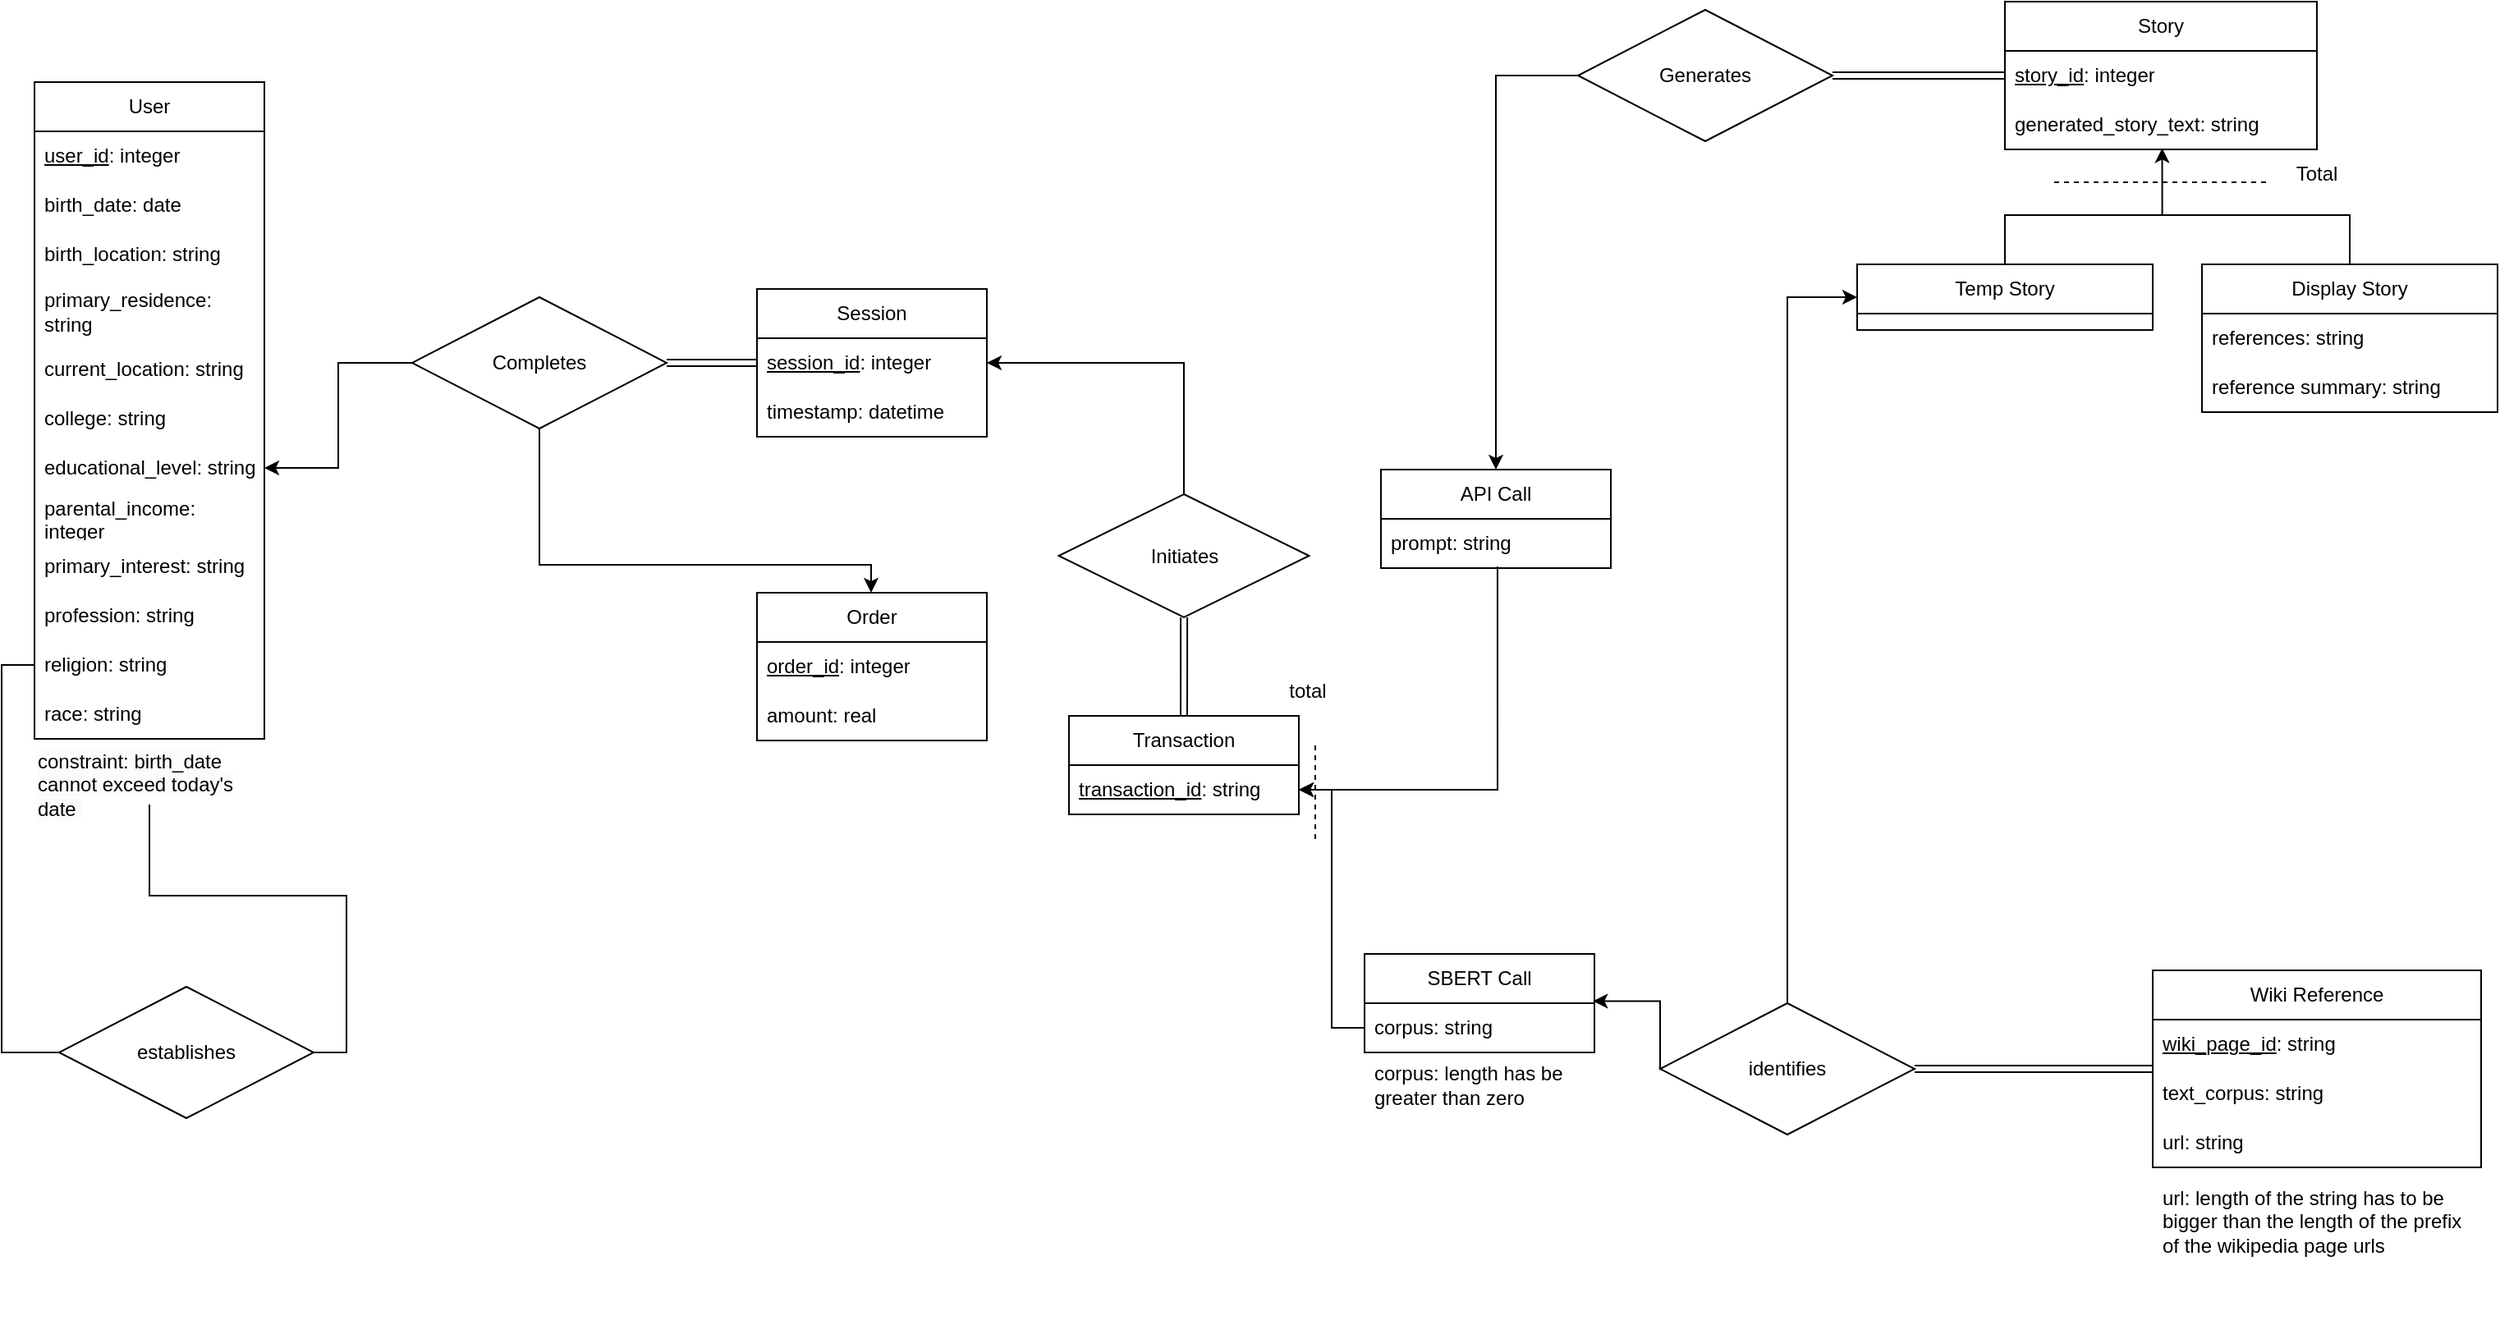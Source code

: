 <mxfile version="24.7.16">
  <diagram name="Page-1" id="QqypAmSVwoRFTV60dapY">
    <mxGraphModel dx="1158" dy="735" grid="1" gridSize="10" guides="1" tooltips="1" connect="1" arrows="1" fold="1" page="1" pageScale="1" pageWidth="850" pageHeight="1100" math="0" shadow="0">
      <root>
        <mxCell id="0" />
        <mxCell id="1" parent="0" />
        <mxCell id="4PjpEs8UU0IrZiODhAVp-5" value="Session" style="swimlane;fontStyle=0;childLayout=stackLayout;horizontal=1;startSize=30;horizontalStack=0;resizeParent=1;resizeParentMax=0;resizeLast=0;collapsible=1;marginBottom=0;whiteSpace=wrap;html=1;" parent="1" vertex="1">
          <mxGeometry x="540" y="245" width="140" height="90" as="geometry" />
        </mxCell>
        <mxCell id="4PjpEs8UU0IrZiODhAVp-6" value="&lt;u&gt;session_id&lt;/u&gt;: integer" style="text;strokeColor=none;fillColor=none;align=left;verticalAlign=middle;spacingLeft=4;spacingRight=4;overflow=hidden;points=[[0,0.5],[1,0.5]];portConstraint=eastwest;rotatable=0;whiteSpace=wrap;html=1;" parent="4PjpEs8UU0IrZiODhAVp-5" vertex="1">
          <mxGeometry y="30" width="140" height="30" as="geometry" />
        </mxCell>
        <mxCell id="4PjpEs8UU0IrZiODhAVp-8" value="timestamp: datetime" style="text;strokeColor=none;fillColor=none;align=left;verticalAlign=middle;spacingLeft=4;spacingRight=4;overflow=hidden;points=[[0,0.5],[1,0.5]];portConstraint=eastwest;rotatable=0;whiteSpace=wrap;html=1;" parent="4PjpEs8UU0IrZiODhAVp-5" vertex="1">
          <mxGeometry y="60" width="140" height="30" as="geometry" />
        </mxCell>
        <mxCell id="4PjpEs8UU0IrZiODhAVp-14" value="Order" style="swimlane;fontStyle=0;childLayout=stackLayout;horizontal=1;startSize=30;horizontalStack=0;resizeParent=1;resizeParentMax=0;resizeLast=0;collapsible=1;marginBottom=0;whiteSpace=wrap;html=1;" parent="1" vertex="1">
          <mxGeometry x="540" y="430" width="140" height="90" as="geometry" />
        </mxCell>
        <mxCell id="4PjpEs8UU0IrZiODhAVp-15" value="&lt;u&gt;order_id&lt;/u&gt;: integer" style="text;strokeColor=none;fillColor=none;align=left;verticalAlign=middle;spacingLeft=4;spacingRight=4;overflow=hidden;points=[[0,0.5],[1,0.5]];portConstraint=eastwest;rotatable=0;whiteSpace=wrap;html=1;" parent="4PjpEs8UU0IrZiODhAVp-14" vertex="1">
          <mxGeometry y="30" width="140" height="30" as="geometry" />
        </mxCell>
        <mxCell id="4PjpEs8UU0IrZiODhAVp-16" value="amount: real" style="text;strokeColor=none;fillColor=none;align=left;verticalAlign=middle;spacingLeft=4;spacingRight=4;overflow=hidden;points=[[0,0.5],[1,0.5]];portConstraint=eastwest;rotatable=0;whiteSpace=wrap;html=1;" parent="4PjpEs8UU0IrZiODhAVp-14" vertex="1">
          <mxGeometry y="60" width="140" height="30" as="geometry" />
        </mxCell>
        <mxCell id="4PjpEs8UU0IrZiODhAVp-23" value="Story" style="swimlane;fontStyle=0;childLayout=stackLayout;horizontal=1;startSize=30;horizontalStack=0;resizeParent=1;resizeParentMax=0;resizeLast=0;collapsible=1;marginBottom=0;whiteSpace=wrap;html=1;" parent="1" vertex="1">
          <mxGeometry x="1300" y="70" width="190" height="90" as="geometry" />
        </mxCell>
        <mxCell id="4PjpEs8UU0IrZiODhAVp-25" value="&lt;u&gt;story_id&lt;/u&gt;: integer" style="text;strokeColor=none;fillColor=none;align=left;verticalAlign=middle;spacingLeft=4;spacingRight=4;overflow=hidden;points=[[0,0.5],[1,0.5]];portConstraint=eastwest;rotatable=0;whiteSpace=wrap;html=1;" parent="4PjpEs8UU0IrZiODhAVp-23" vertex="1">
          <mxGeometry y="30" width="190" height="30" as="geometry" />
        </mxCell>
        <mxCell id="4PjpEs8UU0IrZiODhAVp-114" value="generated_story_text: string" style="text;strokeColor=none;fillColor=none;align=left;verticalAlign=middle;spacingLeft=4;spacingRight=4;overflow=hidden;points=[[0,0.5],[1,0.5]];portConstraint=eastwest;rotatable=0;whiteSpace=wrap;html=1;" parent="4PjpEs8UU0IrZiODhAVp-23" vertex="1">
          <mxGeometry y="60" width="190" height="30" as="geometry" />
        </mxCell>
        <mxCell id="HNZjRyxz7ARNzgIqMJ-2-4" style="edgeStyle=orthogonalEdgeStyle;rounded=0;orthogonalLoop=1;jettySize=auto;html=1;exitX=0;exitY=0.5;exitDx=0;exitDy=0;entryX=1;entryY=0.5;entryDx=0;entryDy=0;" parent="1" source="4PjpEs8UU0IrZiODhAVp-45" target="4PjpEs8UU0IrZiODhAVp-34" edge="1">
          <mxGeometry relative="1" as="geometry" />
        </mxCell>
        <mxCell id="4PjpEs8UU0IrZiODhAVp-45" value="Completes" style="rhombus;whiteSpace=wrap;html=1;" parent="1" vertex="1">
          <mxGeometry x="330" y="250" width="155" height="80" as="geometry" />
        </mxCell>
        <mxCell id="4PjpEs8UU0IrZiODhAVp-62" value="Temp Story" style="swimlane;fontStyle=0;childLayout=stackLayout;horizontal=1;startSize=30;horizontalStack=0;resizeParent=1;resizeParentMax=0;resizeLast=0;collapsible=1;marginBottom=0;whiteSpace=wrap;html=1;" parent="1" vertex="1">
          <mxGeometry x="1210" y="230" width="180" height="40" as="geometry" />
        </mxCell>
        <mxCell id="4PjpEs8UU0IrZiODhAVp-66" value="Display Story" style="swimlane;fontStyle=0;childLayout=stackLayout;horizontal=1;startSize=30;horizontalStack=0;resizeParent=1;resizeParentMax=0;resizeLast=0;collapsible=1;marginBottom=0;whiteSpace=wrap;html=1;" parent="1" vertex="1">
          <mxGeometry x="1420" y="230" width="180" height="90" as="geometry" />
        </mxCell>
        <mxCell id="4PjpEs8UU0IrZiODhAVp-111" value="references: string" style="text;strokeColor=none;fillColor=none;align=left;verticalAlign=middle;spacingLeft=4;spacingRight=4;overflow=hidden;points=[[0,0.5],[1,0.5]];portConstraint=eastwest;rotatable=0;whiteSpace=wrap;html=1;" parent="4PjpEs8UU0IrZiODhAVp-66" vertex="1">
          <mxGeometry y="30" width="180" height="30" as="geometry" />
        </mxCell>
        <mxCell id="4PjpEs8UU0IrZiODhAVp-112" value="reference summary: string" style="text;strokeColor=none;fillColor=none;align=left;verticalAlign=middle;spacingLeft=4;spacingRight=4;overflow=hidden;points=[[0,0.5],[1,0.5]];portConstraint=eastwest;rotatable=0;whiteSpace=wrap;html=1;" parent="4PjpEs8UU0IrZiODhAVp-66" vertex="1">
          <mxGeometry y="60" width="180" height="30" as="geometry" />
        </mxCell>
        <mxCell id="4PjpEs8UU0IrZiODhAVp-76" style="edgeStyle=orthogonalEdgeStyle;rounded=0;orthogonalLoop=1;jettySize=auto;html=1;exitX=1;exitY=0.5;exitDx=0;exitDy=0;shape=link;" parent="1" source="4PjpEs8UU0IrZiODhAVp-74" target="4PjpEs8UU0IrZiODhAVp-25" edge="1">
          <mxGeometry relative="1" as="geometry" />
        </mxCell>
        <mxCell id="4PjpEs8UU0IrZiODhAVp-74" value="Generates" style="rhombus;whiteSpace=wrap;html=1;" parent="1" vertex="1">
          <mxGeometry x="1040" y="75" width="155" height="80" as="geometry" />
        </mxCell>
        <mxCell id="4PjpEs8UU0IrZiODhAVp-75" style="edgeStyle=orthogonalEdgeStyle;rounded=0;orthogonalLoop=1;jettySize=auto;html=1;exitX=0.5;exitY=0;exitDx=0;exitDy=0;entryX=0;entryY=0.5;entryDx=0;entryDy=0;startArrow=classic;startFill=1;endArrow=none;endFill=0;" parent="1" source="4PjpEs8UU0IrZiODhAVp-80" target="4PjpEs8UU0IrZiODhAVp-74" edge="1">
          <mxGeometry relative="1" as="geometry">
            <mxPoint x="1060" y="400" as="sourcePoint" />
          </mxGeometry>
        </mxCell>
        <mxCell id="4PjpEs8UU0IrZiODhAVp-80" value="API Call" style="swimlane;fontStyle=0;childLayout=stackLayout;horizontal=1;startSize=30;horizontalStack=0;resizeParent=1;resizeParentMax=0;resizeLast=0;collapsible=1;marginBottom=0;whiteSpace=wrap;html=1;" parent="1" vertex="1">
          <mxGeometry x="920" y="355" width="140" height="60" as="geometry" />
        </mxCell>
        <mxCell id="4PjpEs8UU0IrZiODhAVp-82" value="prompt: string" style="text;strokeColor=none;fillColor=none;align=left;verticalAlign=middle;spacingLeft=4;spacingRight=4;overflow=hidden;points=[[0,0.5],[1,0.5]];portConstraint=eastwest;rotatable=0;whiteSpace=wrap;html=1;" parent="4PjpEs8UU0IrZiODhAVp-80" vertex="1">
          <mxGeometry y="30" width="140" height="30" as="geometry" />
        </mxCell>
        <mxCell id="4PjpEs8UU0IrZiODhAVp-123" style="edgeStyle=orthogonalEdgeStyle;rounded=0;orthogonalLoop=1;jettySize=auto;html=1;shape=link;" parent="1" source="4PjpEs8UU0IrZiODhAVp-85" target="4PjpEs8UU0IrZiODhAVp-118" edge="1">
          <mxGeometry relative="1" as="geometry" />
        </mxCell>
        <mxCell id="4PjpEs8UU0IrZiODhAVp-124" style="edgeStyle=orthogonalEdgeStyle;rounded=0;orthogonalLoop=1;jettySize=auto;html=1;exitX=0.5;exitY=0;exitDx=0;exitDy=0;entryX=1;entryY=0.5;entryDx=0;entryDy=0;" parent="1" source="4PjpEs8UU0IrZiODhAVp-85" target="4PjpEs8UU0IrZiODhAVp-6" edge="1">
          <mxGeometry relative="1" as="geometry">
            <mxPoint x="723.199" y="282.78" as="targetPoint" />
          </mxGeometry>
        </mxCell>
        <mxCell id="4PjpEs8UU0IrZiODhAVp-85" value="Initiates" style="rhombus;whiteSpace=wrap;html=1;" parent="1" vertex="1">
          <mxGeometry x="723.75" y="370" width="152.5" height="75" as="geometry" />
        </mxCell>
        <mxCell id="4PjpEs8UU0IrZiODhAVp-100" style="edgeStyle=orthogonalEdgeStyle;rounded=0;orthogonalLoop=1;jettySize=auto;html=1;exitX=0.5;exitY=0;exitDx=0;exitDy=0;entryX=0;entryY=0.5;entryDx=0;entryDy=0;" parent="1" source="4PjpEs8UU0IrZiODhAVp-99" target="4PjpEs8UU0IrZiODhAVp-62" edge="1">
          <mxGeometry relative="1" as="geometry">
            <mxPoint x="1200" y="235" as="targetPoint" />
          </mxGeometry>
        </mxCell>
        <mxCell id="4PjpEs8UU0IrZiODhAVp-106" style="edgeStyle=orthogonalEdgeStyle;rounded=0;orthogonalLoop=1;jettySize=auto;html=1;exitX=1;exitY=0.5;exitDx=0;exitDy=0;shape=link;" parent="1" source="4PjpEs8UU0IrZiODhAVp-99" target="4PjpEs8UU0IrZiODhAVp-19" edge="1">
          <mxGeometry relative="1" as="geometry">
            <Array as="points">
              <mxPoint x="1320" y="720" />
              <mxPoint x="1320" y="720" />
            </Array>
          </mxGeometry>
        </mxCell>
        <mxCell id="4PjpEs8UU0IrZiODhAVp-99" value="identifies" style="rhombus;whiteSpace=wrap;html=1;" parent="1" vertex="1">
          <mxGeometry x="1090" y="680" width="155" height="80" as="geometry" />
        </mxCell>
        <mxCell id="4PjpEs8UU0IrZiODhAVp-104" style="edgeStyle=orthogonalEdgeStyle;rounded=0;orthogonalLoop=1;jettySize=auto;html=1;exitX=0;exitY=0.5;exitDx=0;exitDy=0;entryX=0.994;entryY=-0.043;entryDx=0;entryDy=0;entryPerimeter=0;" parent="1" source="4PjpEs8UU0IrZiODhAVp-99" target="4PjpEs8UU0IrZiODhAVp-97" edge="1">
          <mxGeometry relative="1" as="geometry">
            <Array as="points">
              <mxPoint x="1090" y="679" />
            </Array>
          </mxGeometry>
        </mxCell>
        <mxCell id="4PjpEs8UU0IrZiODhAVp-118" value="Transaction" style="swimlane;fontStyle=0;childLayout=stackLayout;horizontal=1;startSize=30;horizontalStack=0;resizeParent=1;resizeParentMax=0;resizeLast=0;collapsible=1;marginBottom=0;whiteSpace=wrap;html=1;" parent="1" vertex="1">
          <mxGeometry x="730" y="505" width="140" height="60" as="geometry" />
        </mxCell>
        <mxCell id="4PjpEs8UU0IrZiODhAVp-119" value="&lt;u&gt;transaction_id&lt;/u&gt;: string" style="text;strokeColor=none;fillColor=none;align=left;verticalAlign=middle;spacingLeft=4;spacingRight=4;overflow=hidden;points=[[0,0.5],[1,0.5]];portConstraint=eastwest;rotatable=0;whiteSpace=wrap;html=1;" parent="4PjpEs8UU0IrZiODhAVp-118" vertex="1">
          <mxGeometry y="30" width="140" height="30" as="geometry" />
        </mxCell>
        <mxCell id="4PjpEs8UU0IrZiODhAVp-126" style="edgeStyle=orthogonalEdgeStyle;rounded=0;orthogonalLoop=1;jettySize=auto;html=1;entryX=0.504;entryY=0.974;entryDx=0;entryDy=0;entryPerimeter=0;" parent="1" source="4PjpEs8UU0IrZiODhAVp-66" target="4PjpEs8UU0IrZiODhAVp-114" edge="1">
          <mxGeometry relative="1" as="geometry">
            <Array as="points">
              <mxPoint x="1510" y="200" />
              <mxPoint x="1396" y="200" />
            </Array>
          </mxGeometry>
        </mxCell>
        <mxCell id="4PjpEs8UU0IrZiODhAVp-127" value="" style="group" parent="1" vertex="1" connectable="0">
          <mxGeometry x="1390" y="660" width="200" height="215" as="geometry" />
        </mxCell>
        <mxCell id="4PjpEs8UU0IrZiODhAVp-19" value="Wiki Reference" style="swimlane;fontStyle=0;childLayout=stackLayout;horizontal=1;startSize=30;horizontalStack=0;resizeParent=1;resizeParentMax=0;resizeLast=0;collapsible=1;marginBottom=0;whiteSpace=wrap;html=1;" parent="4PjpEs8UU0IrZiODhAVp-127" vertex="1">
          <mxGeometry width="200" height="120" as="geometry" />
        </mxCell>
        <mxCell id="4PjpEs8UU0IrZiODhAVp-20" value="&lt;u&gt;wiki_page_id&lt;/u&gt;: string" style="text;strokeColor=none;fillColor=none;align=left;verticalAlign=middle;spacingLeft=4;spacingRight=4;overflow=hidden;points=[[0,0.5],[1,0.5]];portConstraint=eastwest;rotatable=0;whiteSpace=wrap;html=1;" parent="4PjpEs8UU0IrZiODhAVp-19" vertex="1">
          <mxGeometry y="30" width="200" height="30" as="geometry" />
        </mxCell>
        <mxCell id="4PjpEs8UU0IrZiODhAVp-21" value="text_corpus: string" style="text;strokeColor=none;fillColor=none;align=left;verticalAlign=middle;spacingLeft=4;spacingRight=4;overflow=hidden;points=[[0,0.5],[1,0.5]];portConstraint=eastwest;rotatable=0;whiteSpace=wrap;html=1;" parent="4PjpEs8UU0IrZiODhAVp-19" vertex="1">
          <mxGeometry y="60" width="200" height="30" as="geometry" />
        </mxCell>
        <mxCell id="4PjpEs8UU0IrZiODhAVp-22" value="url: string" style="text;strokeColor=none;fillColor=none;align=left;verticalAlign=middle;spacingLeft=4;spacingRight=4;overflow=hidden;points=[[0,0.5],[1,0.5]];portConstraint=eastwest;rotatable=0;whiteSpace=wrap;html=1;" parent="4PjpEs8UU0IrZiODhAVp-19" vertex="1">
          <mxGeometry y="90" width="200" height="30" as="geometry" />
        </mxCell>
        <mxCell id="4PjpEs8UU0IrZiODhAVp-115" value="url: length of the string has to be bigger than the length of the prefix of the wikipedia page urls" style="text;strokeColor=none;fillColor=none;align=left;verticalAlign=middle;spacingLeft=4;spacingRight=4;overflow=hidden;points=[[0,0.5],[1,0.5]];portConstraint=eastwest;rotatable=0;whiteSpace=wrap;html=1;" parent="4PjpEs8UU0IrZiODhAVp-127" vertex="1">
          <mxGeometry y="120" width="200" height="65" as="geometry" />
        </mxCell>
        <mxCell id="4PjpEs8UU0IrZiODhAVp-128" value="" style="group" parent="1" vertex="1" connectable="0">
          <mxGeometry x="910" y="650" width="140" height="155" as="geometry" />
        </mxCell>
        <mxCell id="4PjpEs8UU0IrZiODhAVp-95" value="SBERT Call" style="swimlane;fontStyle=0;childLayout=stackLayout;horizontal=1;startSize=30;horizontalStack=0;resizeParent=1;resizeParentMax=0;resizeLast=0;collapsible=1;marginBottom=0;whiteSpace=wrap;html=1;" parent="4PjpEs8UU0IrZiODhAVp-128" vertex="1">
          <mxGeometry width="140" height="60" as="geometry" />
        </mxCell>
        <mxCell id="4PjpEs8UU0IrZiODhAVp-97" value="corpus: string" style="text;strokeColor=none;fillColor=none;align=left;verticalAlign=middle;spacingLeft=4;spacingRight=4;overflow=hidden;points=[[0,0.5],[1,0.5]];portConstraint=eastwest;rotatable=0;whiteSpace=wrap;html=1;" parent="4PjpEs8UU0IrZiODhAVp-95" vertex="1">
          <mxGeometry y="30" width="140" height="30" as="geometry" />
        </mxCell>
        <mxCell id="3HgNUxf4xAOzRMvEtiia-1" value="corpus: length has be greater than zero" style="text;strokeColor=none;fillColor=none;align=left;verticalAlign=middle;spacingLeft=4;spacingRight=4;overflow=hidden;points=[[0,0.5],[1,0.5]];portConstraint=eastwest;rotatable=0;whiteSpace=wrap;html=1;" parent="4PjpEs8UU0IrZiODhAVp-128" vertex="1">
          <mxGeometry y="60" width="140" height="40" as="geometry" />
        </mxCell>
        <mxCell id="4PjpEs8UU0IrZiODhAVp-129" style="edgeStyle=orthogonalEdgeStyle;rounded=0;orthogonalLoop=1;jettySize=auto;html=1;exitX=0.507;exitY=0.967;exitDx=0;exitDy=0;entryX=1;entryY=0.5;entryDx=0;entryDy=0;exitPerimeter=0;" parent="1" source="4PjpEs8UU0IrZiODhAVp-82" target="4PjpEs8UU0IrZiODhAVp-119" edge="1">
          <mxGeometry relative="1" as="geometry">
            <mxPoint x="920" y="400" as="sourcePoint" />
          </mxGeometry>
        </mxCell>
        <mxCell id="4PjpEs8UU0IrZiODhAVp-130" style="edgeStyle=orthogonalEdgeStyle;rounded=0;orthogonalLoop=1;jettySize=auto;html=1;exitX=0;exitY=0.5;exitDx=0;exitDy=0;entryX=1;entryY=0.5;entryDx=0;entryDy=0;" parent="1" target="4PjpEs8UU0IrZiODhAVp-119" edge="1">
          <mxGeometry relative="1" as="geometry">
            <Array as="points">
              <mxPoint x="890" y="695" />
              <mxPoint x="890" y="550" />
            </Array>
            <mxPoint x="910" y="695" as="sourcePoint" />
          </mxGeometry>
        </mxCell>
        <mxCell id="4PjpEs8UU0IrZiODhAVp-134" style="edgeStyle=orthogonalEdgeStyle;rounded=0;orthogonalLoop=1;jettySize=auto;html=1;exitX=0;exitY=0.5;exitDx=0;exitDy=0;entryX=0;entryY=0.5;entryDx=0;entryDy=0;endArrow=none;endFill=0;" parent="1" source="4PjpEs8UU0IrZiODhAVp-131" target="4PjpEs8UU0IrZiODhAVp-38" edge="1">
          <mxGeometry relative="1" as="geometry" />
        </mxCell>
        <mxCell id="4PjpEs8UU0IrZiODhAVp-131" value="establishes" style="rhombus;whiteSpace=wrap;html=1;" parent="1" vertex="1">
          <mxGeometry x="115" y="670" width="155" height="80" as="geometry" />
        </mxCell>
        <mxCell id="4PjpEs8UU0IrZiODhAVp-132" value="" style="group" parent="1" vertex="1" connectable="0">
          <mxGeometry x="100" y="119" width="140" height="431" as="geometry" />
        </mxCell>
        <mxCell id="4PjpEs8UU0IrZiODhAVp-10" value="User" style="swimlane;fontStyle=0;childLayout=stackLayout;horizontal=1;startSize=30;horizontalStack=0;resizeParent=1;resizeParentMax=0;resizeLast=0;collapsible=1;marginBottom=0;whiteSpace=wrap;html=1;" parent="4PjpEs8UU0IrZiODhAVp-132" vertex="1">
          <mxGeometry width="140" height="400" as="geometry" />
        </mxCell>
        <mxCell id="4PjpEs8UU0IrZiODhAVp-11" value="&lt;u&gt;user_id&lt;/u&gt;: integer" style="text;strokeColor=none;fillColor=none;align=left;verticalAlign=middle;spacingLeft=4;spacingRight=4;overflow=hidden;points=[[0,0.5],[1,0.5]];portConstraint=eastwest;rotatable=0;whiteSpace=wrap;html=1;" parent="4PjpEs8UU0IrZiODhAVp-10" vertex="1">
          <mxGeometry y="30" width="140" height="30" as="geometry" />
        </mxCell>
        <mxCell id="4PjpEs8UU0IrZiODhAVp-12" value="birth_date: date&amp;nbsp;" style="text;strokeColor=none;fillColor=none;align=left;verticalAlign=middle;spacingLeft=4;spacingRight=4;overflow=hidden;points=[[0,0.5],[1,0.5]];portConstraint=eastwest;rotatable=0;whiteSpace=wrap;html=1;" parent="4PjpEs8UU0IrZiODhAVp-10" vertex="1">
          <mxGeometry y="60" width="140" height="30" as="geometry" />
        </mxCell>
        <mxCell id="4PjpEs8UU0IrZiODhAVp-13" value="birth_location: string" style="text;strokeColor=none;fillColor=none;align=left;verticalAlign=middle;spacingLeft=4;spacingRight=4;overflow=hidden;points=[[0,0.5],[1,0.5]];portConstraint=eastwest;rotatable=0;whiteSpace=wrap;html=1;" parent="4PjpEs8UU0IrZiODhAVp-10" vertex="1">
          <mxGeometry y="90" width="140" height="30" as="geometry" />
        </mxCell>
        <mxCell id="4PjpEs8UU0IrZiODhAVp-31" value="primary_residence: string" style="text;strokeColor=none;fillColor=none;align=left;verticalAlign=middle;spacingLeft=4;spacingRight=4;overflow=hidden;points=[[0,0.5],[1,0.5]];portConstraint=eastwest;rotatable=0;whiteSpace=wrap;html=1;" parent="4PjpEs8UU0IrZiODhAVp-10" vertex="1">
          <mxGeometry y="120" width="140" height="40" as="geometry" />
        </mxCell>
        <mxCell id="4PjpEs8UU0IrZiODhAVp-32" value="current_location: string" style="text;strokeColor=none;fillColor=none;align=left;verticalAlign=middle;spacingLeft=4;spacingRight=4;overflow=hidden;points=[[0,0.5],[1,0.5]];portConstraint=eastwest;rotatable=0;whiteSpace=wrap;html=1;" parent="4PjpEs8UU0IrZiODhAVp-10" vertex="1">
          <mxGeometry y="160" width="140" height="30" as="geometry" />
        </mxCell>
        <mxCell id="4PjpEs8UU0IrZiODhAVp-33" value="college: string" style="text;strokeColor=none;fillColor=none;align=left;verticalAlign=middle;spacingLeft=4;spacingRight=4;overflow=hidden;points=[[0,0.5],[1,0.5]];portConstraint=eastwest;rotatable=0;whiteSpace=wrap;html=1;" parent="4PjpEs8UU0IrZiODhAVp-10" vertex="1">
          <mxGeometry y="190" width="140" height="30" as="geometry" />
        </mxCell>
        <mxCell id="4PjpEs8UU0IrZiODhAVp-34" value="educational_level: string" style="text;strokeColor=none;fillColor=none;align=left;verticalAlign=middle;spacingLeft=4;spacingRight=4;overflow=hidden;points=[[0,0.5],[1,0.5]];portConstraint=eastwest;rotatable=0;whiteSpace=wrap;html=1;" parent="4PjpEs8UU0IrZiODhAVp-10" vertex="1">
          <mxGeometry y="220" width="140" height="30" as="geometry" />
        </mxCell>
        <mxCell id="4PjpEs8UU0IrZiODhAVp-35" value="parental_income: integer" style="text;strokeColor=none;fillColor=none;align=left;verticalAlign=middle;spacingLeft=4;spacingRight=4;overflow=hidden;points=[[0,0.5],[1,0.5]];portConstraint=eastwest;rotatable=0;whiteSpace=wrap;html=1;" parent="4PjpEs8UU0IrZiODhAVp-10" vertex="1">
          <mxGeometry y="250" width="140" height="30" as="geometry" />
        </mxCell>
        <mxCell id="4PjpEs8UU0IrZiODhAVp-36" value="primary_interest: string" style="text;strokeColor=none;fillColor=none;align=left;verticalAlign=middle;spacingLeft=4;spacingRight=4;overflow=hidden;points=[[0,0.5],[1,0.5]];portConstraint=eastwest;rotatable=0;whiteSpace=wrap;html=1;" parent="4PjpEs8UU0IrZiODhAVp-10" vertex="1">
          <mxGeometry y="280" width="140" height="30" as="geometry" />
        </mxCell>
        <mxCell id="4PjpEs8UU0IrZiODhAVp-37" value="profession: string" style="text;strokeColor=none;fillColor=none;align=left;verticalAlign=middle;spacingLeft=4;spacingRight=4;overflow=hidden;points=[[0,0.5],[1,0.5]];portConstraint=eastwest;rotatable=0;whiteSpace=wrap;html=1;" parent="4PjpEs8UU0IrZiODhAVp-10" vertex="1">
          <mxGeometry y="310" width="140" height="30" as="geometry" />
        </mxCell>
        <mxCell id="4PjpEs8UU0IrZiODhAVp-38" value="religion: string" style="text;strokeColor=none;fillColor=none;align=left;verticalAlign=middle;spacingLeft=4;spacingRight=4;overflow=hidden;points=[[0,0.5],[1,0.5]];portConstraint=eastwest;rotatable=0;whiteSpace=wrap;html=1;" parent="4PjpEs8UU0IrZiODhAVp-10" vertex="1">
          <mxGeometry y="340" width="140" height="30" as="geometry" />
        </mxCell>
        <mxCell id="4PjpEs8UU0IrZiODhAVp-39" value="race: string" style="text;strokeColor=none;fillColor=none;align=left;verticalAlign=middle;spacingLeft=4;spacingRight=4;overflow=hidden;points=[[0,0.5],[1,0.5]];portConstraint=eastwest;rotatable=0;whiteSpace=wrap;html=1;" parent="4PjpEs8UU0IrZiODhAVp-10" vertex="1">
          <mxGeometry y="370" width="140" height="30" as="geometry" />
        </mxCell>
        <mxCell id="4PjpEs8UU0IrZiODhAVp-113" value="&lt;span style=&quot;color: rgb(0, 0, 0); font-family: Helvetica; font-size: 12px; font-style: normal; font-variant-ligatures: normal; font-variant-caps: normal; font-weight: 400; letter-spacing: normal; orphans: 2; text-align: left; text-indent: 0px; text-transform: none; widows: 2; word-spacing: 0px; -webkit-text-stroke-width: 0px; white-space: normal; background-color: rgb(251, 251, 251); text-decoration-thickness: initial; text-decoration-style: initial; text-decoration-color: initial; display: inline !important; float: none;&quot;&gt;constraint: birth_date cannot exceed today&#39;s date&amp;nbsp;&lt;/span&gt;" style="text;whiteSpace=wrap;html=1;" parent="4PjpEs8UU0IrZiODhAVp-132" vertex="1">
          <mxGeometry y="400" width="140" height="40" as="geometry" />
        </mxCell>
        <mxCell id="4PjpEs8UU0IrZiODhAVp-133" style="edgeStyle=orthogonalEdgeStyle;rounded=0;orthogonalLoop=1;jettySize=auto;html=1;entryX=1;entryY=0.5;entryDx=0;entryDy=0;endArrow=none;endFill=0;" parent="1" source="4PjpEs8UU0IrZiODhAVp-113" target="4PjpEs8UU0IrZiODhAVp-131" edge="1">
          <mxGeometry relative="1" as="geometry" />
        </mxCell>
        <mxCell id="MUsphGuOdu-jn4XWuw0r-2" value="" style="endArrow=none;dashed=1;html=1;rounded=0;" parent="1" edge="1">
          <mxGeometry width="50" height="50" relative="1" as="geometry">
            <mxPoint x="880" y="580" as="sourcePoint" />
            <mxPoint x="880" y="520" as="targetPoint" />
          </mxGeometry>
        </mxCell>
        <mxCell id="MUsphGuOdu-jn4XWuw0r-3" value="total" style="text;html=1;align=center;verticalAlign=middle;resizable=0;points=[];autosize=1;strokeColor=none;fillColor=none;" parent="1" vertex="1">
          <mxGeometry x="850" y="475" width="50" height="30" as="geometry" />
        </mxCell>
        <mxCell id="MUsphGuOdu-jn4XWuw0r-4" value="" style="endArrow=none;dashed=1;html=1;rounded=0;" parent="1" edge="1">
          <mxGeometry width="50" height="50" relative="1" as="geometry">
            <mxPoint x="1330" y="180" as="sourcePoint" />
            <mxPoint x="1460" y="180" as="targetPoint" />
          </mxGeometry>
        </mxCell>
        <mxCell id="MUsphGuOdu-jn4XWuw0r-5" value="Total" style="text;html=1;align=center;verticalAlign=middle;whiteSpace=wrap;rounded=0;" parent="1" vertex="1">
          <mxGeometry x="1460" y="160" width="60" height="30" as="geometry" />
        </mxCell>
        <mxCell id="HNZjRyxz7ARNzgIqMJ-2-6" style="edgeStyle=orthogonalEdgeStyle;rounded=0;orthogonalLoop=1;jettySize=auto;html=1;exitX=0.5;exitY=1;exitDx=0;exitDy=0;" parent="1" source="4PjpEs8UU0IrZiODhAVp-45" edge="1">
          <mxGeometry relative="1" as="geometry">
            <mxPoint x="609.5" y="430" as="targetPoint" />
            <mxPoint x="610" y="395" as="sourcePoint" />
            <Array as="points">
              <mxPoint x="408" y="413" />
              <mxPoint x="610" y="413" />
            </Array>
          </mxGeometry>
        </mxCell>
        <mxCell id="8EZcTqpwdVFxOcN76YV4-1" value="" style="shape=link;html=1;rounded=0;entryX=0;entryY=0.5;entryDx=0;entryDy=0;exitX=1;exitY=0.5;exitDx=0;exitDy=0;" parent="1" source="4PjpEs8UU0IrZiODhAVp-45" target="4PjpEs8UU0IrZiODhAVp-6" edge="1">
          <mxGeometry width="100" relative="1" as="geometry">
            <mxPoint x="480" y="290" as="sourcePoint" />
            <mxPoint x="580" y="289.5" as="targetPoint" />
          </mxGeometry>
        </mxCell>
        <mxCell id="QaxAoYqw8bX3gIMvydBz-1" value="" style="endArrow=none;html=1;rounded=0;" edge="1" parent="1">
          <mxGeometry width="50" height="50" relative="1" as="geometry">
            <mxPoint x="1300" y="230" as="sourcePoint" />
            <mxPoint x="1400" y="200" as="targetPoint" />
            <Array as="points">
              <mxPoint x="1300" y="200" />
            </Array>
          </mxGeometry>
        </mxCell>
      </root>
    </mxGraphModel>
  </diagram>
</mxfile>
